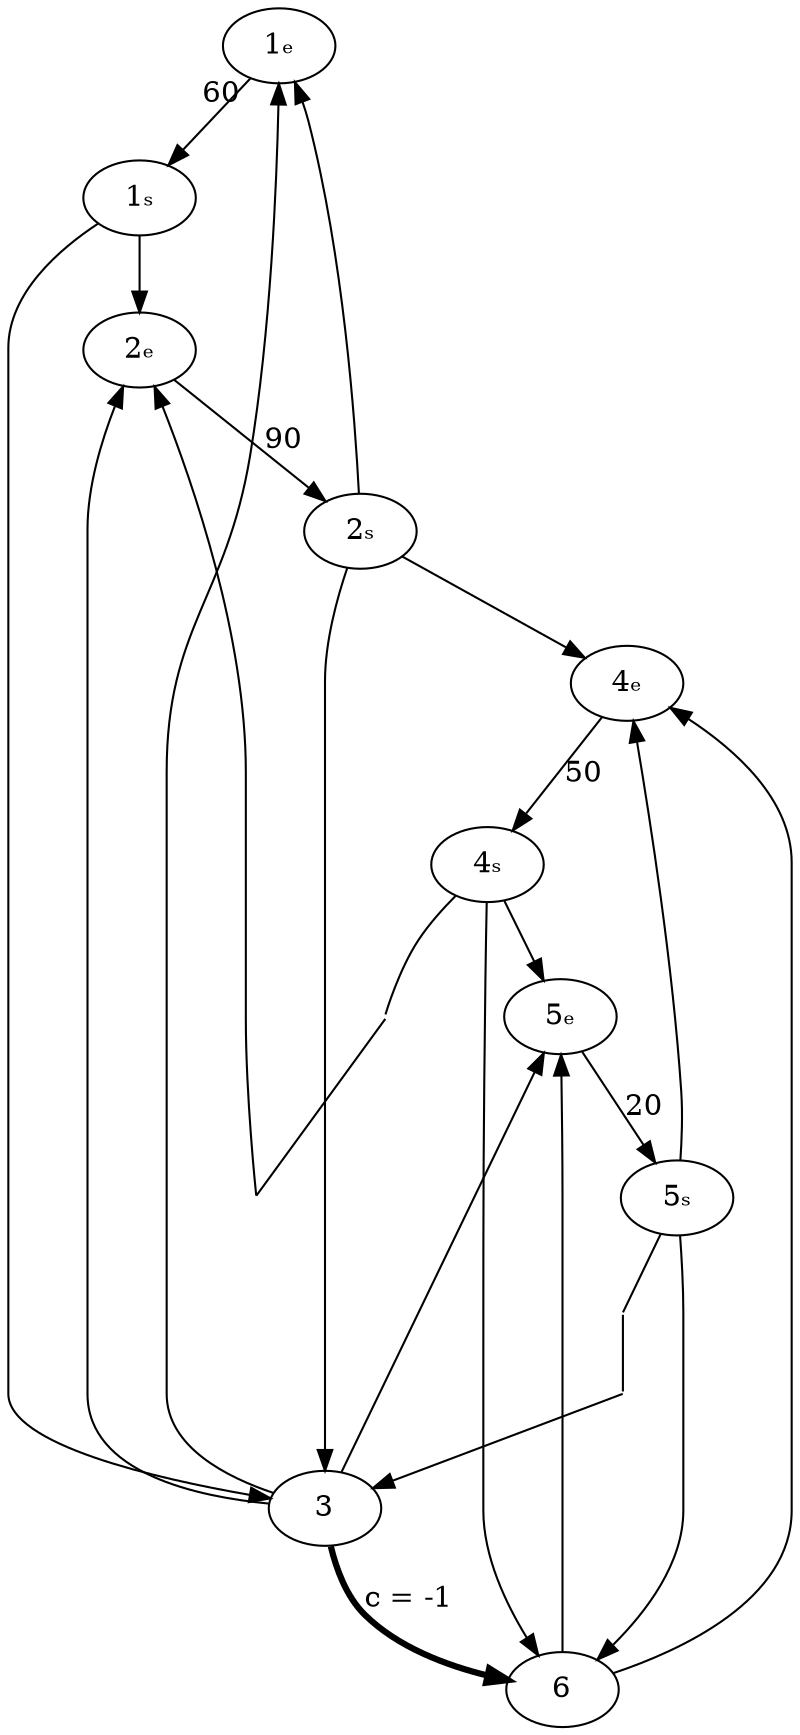 digraph {
    "1ₑ"[pos="0,-0.5!"]
    "1ₛ"[pos="0,0.5!"]
    "2ₑ"[pos="1.5,1.5!"]
    "2ₛ"[pos="3,1.5!"]
    3   [pos="2.25,-1.5!"]
    "4ₑ"[pos="5.5,1.5!"]
    "4ₛ"[pos="7,1.5!"]
    "5ₑ"[pos="5.5,-1.5!"]
    "5ₛ"[pos="7,-1.5!"]
    6   [pos="8.5,0!"]

    "1ₑ" -> "1ₛ" [taillabel="60 "]
    "2ₑ" -> "2ₛ" [label="90"]
    "4ₑ" -> "4ₛ" [label="50"]
    "5ₑ" -> "5ₛ" [label="20 "]

    "1ₛ" -> { "2ₑ", 3 }

    "2ₛ" -> { "1ₑ", 3, "4ₑ" }

    3 -> { "1ₑ", "2ₑ", "5ₑ" }
    3 -> 6 [label="c = -1" penwidth=3.0]

    "4ₛ" -> fake1 -> fake2 [dir=none]
    fake2 -> "2ₑ"
    fake1[label="" width=0.01 height=0.01 shape=none pos="7,2.25!"]
    fake2[label="" width=0.01 height=0.01 shape=none pos="1.5,2.25!"]
    "4ₛ" -> {"5ₑ", 6}

    "5ₛ" -> fake3 -> fake4 [dir=none]
    fake4 -> 3
    fake3[label="" width=0.01 height=0.01 shape=none pos="7,-2.25!"]
    fake4[label="" width=0.01 height=0.01 shape=none pos="2.25,-2.25!"]
    "5ₛ" -> {"4ₑ", 6}

    6 -> {"4ₑ", "5ₑ"}
}
